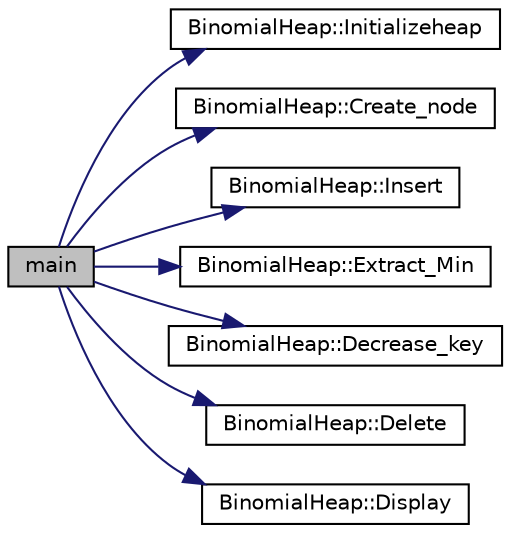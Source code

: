 digraph "main"
{
  edge [fontname="Helvetica",fontsize="10",labelfontname="Helvetica",labelfontsize="10"];
  node [fontname="Helvetica",fontsize="10",shape=record];
  rankdir="LR";
  Node1 [label="main",height=0.2,width=0.4,color="black", fillcolor="grey75", style="filled", fontcolor="black"];
  Node1 -> Node2 [color="midnightblue",fontsize="10",style="solid"];
  Node2 [label="BinomialHeap::Initializeheap",height=0.2,width=0.4,color="black", fillcolor="white", style="filled",URL="$classBinomialHeap.html#a3ffaab6756189d14dd76e4e7a48147b6"];
  Node1 -> Node3 [color="midnightblue",fontsize="10",style="solid"];
  Node3 [label="BinomialHeap::Create_node",height=0.2,width=0.4,color="black", fillcolor="white", style="filled",URL="$classBinomialHeap.html#a60a7f08bad4dd38fe2b3000d6e29724e"];
  Node1 -> Node4 [color="midnightblue",fontsize="10",style="solid"];
  Node4 [label="BinomialHeap::Insert",height=0.2,width=0.4,color="black", fillcolor="white", style="filled",URL="$classBinomialHeap.html#a762a7e29d6bea85540f1a82cbca4a062"];
  Node1 -> Node5 [color="midnightblue",fontsize="10",style="solid"];
  Node5 [label="BinomialHeap::Extract_Min",height=0.2,width=0.4,color="black", fillcolor="white", style="filled",URL="$classBinomialHeap.html#a71e1468e2782db3f2322d188bca1e48a"];
  Node1 -> Node6 [color="midnightblue",fontsize="10",style="solid"];
  Node6 [label="BinomialHeap::Decrease_key",height=0.2,width=0.4,color="black", fillcolor="white", style="filled",URL="$classBinomialHeap.html#a3898a1fb87677fdb94a40f62ac416de9"];
  Node1 -> Node7 [color="midnightblue",fontsize="10",style="solid"];
  Node7 [label="BinomialHeap::Delete",height=0.2,width=0.4,color="black", fillcolor="white", style="filled",URL="$classBinomialHeap.html#aab7ea7e42fe1b2aaf3298f73f4e68884"];
  Node1 -> Node8 [color="midnightblue",fontsize="10",style="solid"];
  Node8 [label="BinomialHeap::Display",height=0.2,width=0.4,color="black", fillcolor="white", style="filled",URL="$classBinomialHeap.html#a43b3339eb8cc6eea26f769ab616b720a"];
}
